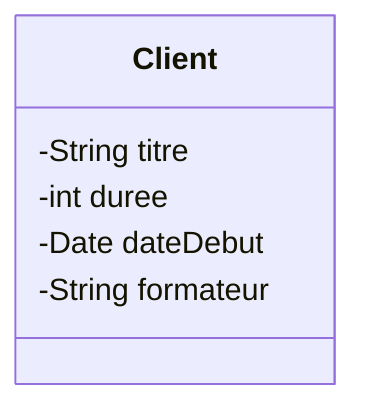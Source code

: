 classDiagram
    class Client {
        -String titre
        -int duree
        -Date dateDebut
        -String formateur
    }